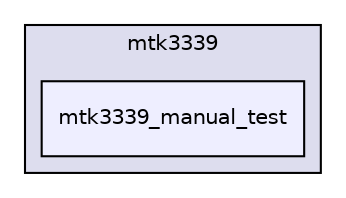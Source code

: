 digraph "mtk3339_manual_test" {
  compound=true
  node [ fontsize="10", fontname="Helvetica"];
  edge [ labelfontsize="10", labelfontname="Helvetica"];
  subgraph clusterdir_86f07506baa7ec145fbdcc8afbd18f57 {
    graph [ bgcolor="#ddddee", pencolor="black", label="mtk3339" fontname="Helvetica", fontsize="10", URL="dir_86f07506baa7ec145fbdcc8afbd18f57.html"]
  dir_89a4981dac6d48552e1fa6618eb01a05 [shape=box, label="mtk3339_manual_test", style="filled", fillcolor="#eeeeff", pencolor="black", URL="dir_89a4981dac6d48552e1fa6618eb01a05.html"];
  }
}
